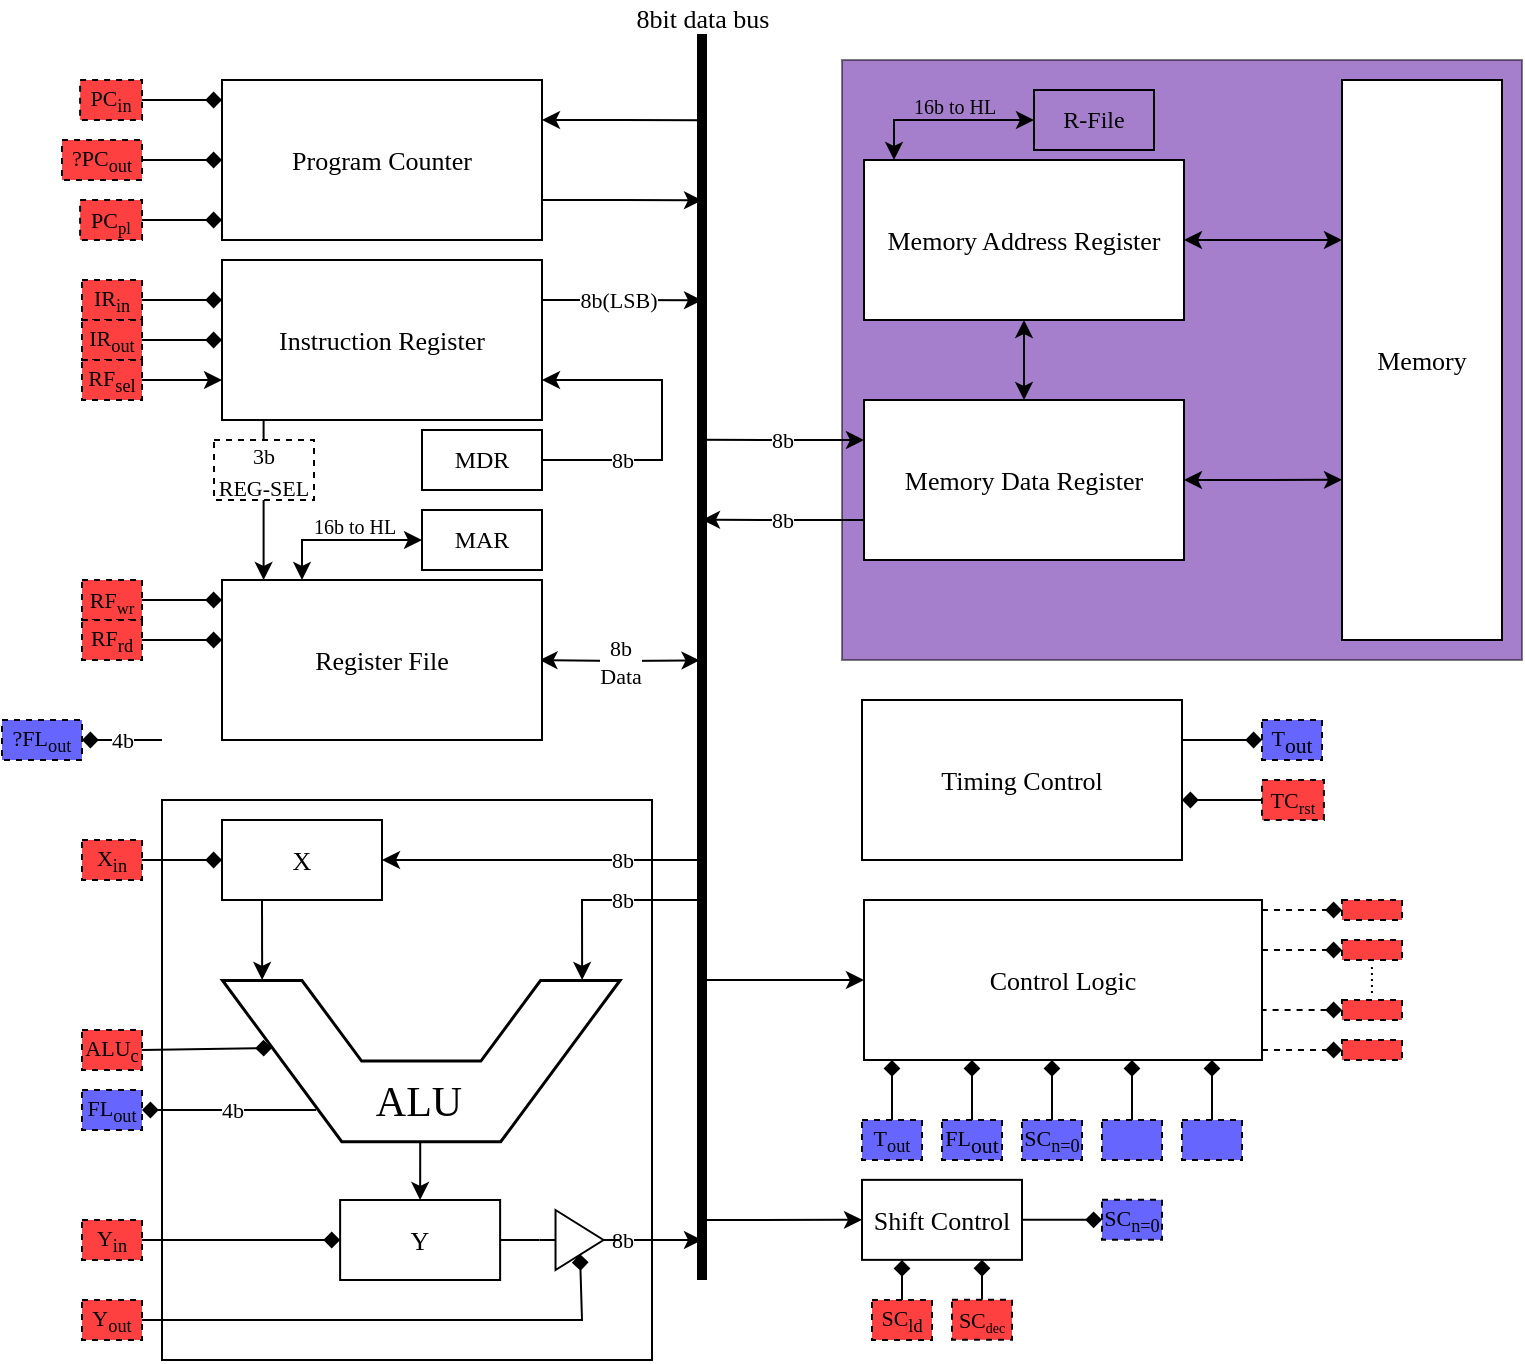 <mxfile version="24.4.8" type="device">
  <diagram name="Page-1" id="vSwhyiz1Xy6Y2kjDcV_P">
    <mxGraphModel dx="574" dy="334" grid="1" gridSize="10" guides="1" tooltips="1" connect="1" arrows="1" fold="1" page="1" pageScale="1" pageWidth="827" pageHeight="1169" background="none" math="1" shadow="0">
      <root>
        <mxCell id="0" />
        <mxCell id="1" parent="0" />
        <mxCell id="bgm6wxLMQWX_yGzGKck9-151" value="" style="rounded=0;whiteSpace=wrap;html=1;fontFamily=jetbrains mono;fontSize=13;" parent="1" vertex="1">
          <mxGeometry x="130" y="510" width="245" height="280" as="geometry" />
        </mxCell>
        <mxCell id="bgm6wxLMQWX_yGzGKck9-150" value="" style="rounded=0;whiteSpace=wrap;html=1;fontFamily=jetbrains mono;fontSize=13;fillColor=#4C0099;fillStyle=solid;gradientColor=none;glass=0;shadow=0;opacity=50;" parent="1" vertex="1">
          <mxGeometry x="470" y="140" width="340" height="300" as="geometry" />
        </mxCell>
        <mxCell id="bgm6wxLMQWX_yGzGKck9-74" style="edgeStyle=orthogonalEdgeStyle;rounded=0;orthogonalLoop=1;jettySize=auto;html=1;exitX=1;exitY=0.25;exitDx=0;exitDy=0;startArrow=classic;startFill=1;" parent="1" edge="1">
          <mxGeometry relative="1" as="geometry">
            <mxPoint x="398.76" y="440.154" as="targetPoint" />
            <mxPoint x="318.76" y="440.0" as="sourcePoint" />
          </mxGeometry>
        </mxCell>
        <mxCell id="bgm6wxLMQWX_yGzGKck9-84" value="&lt;font face=&quot;jetbrains mono&quot;&gt;8b&lt;/font&gt;&lt;div&gt;&lt;font face=&quot;jetbrains mono&quot;&gt;Data&lt;/font&gt;&lt;/div&gt;" style="edgeLabel;html=1;align=center;verticalAlign=middle;resizable=0;points=[];" parent="bgm6wxLMQWX_yGzGKck9-74" vertex="1" connectable="0">
          <mxGeometry x="-0.09" relative="1" as="geometry">
            <mxPoint x="3" as="offset" />
          </mxGeometry>
        </mxCell>
        <mxCell id="bgm6wxLMQWX_yGzGKck9-86" style="edgeStyle=orthogonalEdgeStyle;rounded=0;orthogonalLoop=1;jettySize=auto;html=1;exitX=0.25;exitY=0;exitDx=0;exitDy=0;entryX=0;entryY=0.5;entryDx=0;entryDy=0;startArrow=classic;startFill=1;" parent="1" source="bgm6wxLMQWX_yGzGKck9-2" target="bgm6wxLMQWX_yGzGKck9-85" edge="1">
          <mxGeometry relative="1" as="geometry">
            <mxPoint x="230" y="380" as="targetPoint" />
            <Array as="points">
              <mxPoint x="200" y="380" />
            </Array>
          </mxGeometry>
        </mxCell>
        <mxCell id="bgm6wxLMQWX_yGzGKck9-87" value="16b to HL" style="edgeLabel;align=center;verticalAlign=middle;resizable=0;points=[];fontFamily=jetbrains mono;html=1;fontSize=10;fontStyle=0;spacingTop=0;labelBorderColor=none;labelBackgroundColor=none;" parent="bgm6wxLMQWX_yGzGKck9-86" vertex="1" connectable="0">
          <mxGeometry x="-0.04" relative="1" as="geometry">
            <mxPoint x="7" y="-7" as="offset" />
          </mxGeometry>
        </mxCell>
        <mxCell id="bgm6wxLMQWX_yGzGKck9-2" value="Register File" style="rounded=0;whiteSpace=wrap;html=1;fontFamily=jetbrains mono;fontSize=13;points=[[0,0,0,0,0],[0,0.25,0,0,0],[0,0.5,0,0,0],[0,0.75,0,0,0],[0,1,0,0,0],[0.13,0,0,0,0],[0.25,0,0,0,0],[0.25,1,0,0,0],[0.5,0,0,0,0],[0.5,1,0,0,0],[0.75,0,0,0,0],[0.75,1,0,0,0],[1,0,0,0,0],[1,0.25,0,0,0],[1,0.5,0,0,0],[1,0.75,0,0,0],[1,1,0,0,0]];" parent="1" vertex="1">
          <mxGeometry x="160" y="400" width="160" height="80" as="geometry" />
        </mxCell>
        <mxCell id="bgm6wxLMQWX_yGzGKck9-3" value="" style="endArrow=none;html=1;rounded=0;strokeWidth=5;fontSize=13;" parent="1" edge="1">
          <mxGeometry width="50" height="50" relative="1" as="geometry">
            <mxPoint x="400" y="750" as="sourcePoint" />
            <mxPoint x="400" y="120" as="targetPoint" />
          </mxGeometry>
        </mxCell>
        <mxCell id="bgm6wxLMQWX_yGzGKck9-4" value="8bit data bus" style="edgeLabel;html=1;align=center;verticalAlign=middle;resizable=0;points=[];fontFamily=jetbrains mono;fontSize=13;" parent="bgm6wxLMQWX_yGzGKck9-3" vertex="1" connectable="0">
          <mxGeometry x="0.808" relative="1" as="geometry">
            <mxPoint y="-62" as="offset" />
          </mxGeometry>
        </mxCell>
        <mxCell id="bgm6wxLMQWX_yGzGKck9-89" style="edgeStyle=orthogonalEdgeStyle;rounded=0;orthogonalLoop=1;jettySize=auto;html=1;entryX=0.5;entryY=0;entryDx=0;entryDy=0;startArrow=classic;startFill=1;" parent="1" source="bgm6wxLMQWX_yGzGKck9-7" target="bgm6wxLMQWX_yGzGKck9-8" edge="1">
          <mxGeometry relative="1" as="geometry" />
        </mxCell>
        <mxCell id="bgm6wxLMQWX_yGzGKck9-7" value="Memory Address Register" style="rounded=0;whiteSpace=wrap;html=1;fontFamily=jetbrains mono;fontSize=13;" parent="1" vertex="1">
          <mxGeometry x="481" y="190" width="160" height="80" as="geometry" />
        </mxCell>
        <mxCell id="bgm6wxLMQWX_yGzGKck9-78" style="edgeStyle=orthogonalEdgeStyle;rounded=0;orthogonalLoop=1;jettySize=auto;html=1;exitX=0;exitY=0.75;exitDx=0;exitDy=0;" parent="1" source="bgm6wxLMQWX_yGzGKck9-8" edge="1">
          <mxGeometry relative="1" as="geometry">
            <mxPoint x="400" y="369.889" as="targetPoint" />
          </mxGeometry>
        </mxCell>
        <mxCell id="bgm6wxLMQWX_yGzGKck9-79" style="edgeStyle=orthogonalEdgeStyle;rounded=0;orthogonalLoop=1;jettySize=auto;html=1;exitX=0;exitY=0.25;exitDx=0;exitDy=0;startArrow=classic;startFill=1;endArrow=none;endFill=0;" parent="1" source="bgm6wxLMQWX_yGzGKck9-8" edge="1">
          <mxGeometry relative="1" as="geometry">
            <mxPoint x="400" y="329.889" as="targetPoint" />
          </mxGeometry>
        </mxCell>
        <mxCell id="bgm6wxLMQWX_yGzGKck9-8" value="Memory Data Register" style="rounded=0;whiteSpace=wrap;html=1;fontFamily=jetbrains mono;fontSize=13;" parent="1" vertex="1">
          <mxGeometry x="481" y="310" width="160" height="80" as="geometry" />
        </mxCell>
        <mxCell id="bgm6wxLMQWX_yGzGKck9-9" value="Memory" style="rounded=0;whiteSpace=wrap;html=1;fontFamily=jetbrains mono;fontSize=13;" parent="1" vertex="1">
          <mxGeometry x="720" y="150" width="80" height="280" as="geometry" />
        </mxCell>
        <mxCell id="bgm6wxLMQWX_yGzGKck9-76" style="edgeStyle=orthogonalEdgeStyle;rounded=0;orthogonalLoop=1;jettySize=auto;html=1;exitX=1;exitY=0.25;exitDx=0;exitDy=0;" parent="1" source="bgm6wxLMQWX_yGzGKck9-10" edge="1">
          <mxGeometry relative="1" as="geometry">
            <mxPoint x="400.0" y="260.154" as="targetPoint" />
          </mxGeometry>
        </mxCell>
        <mxCell id="bgm6wxLMQWX_yGzGKck9-80" style="edgeStyle=orthogonalEdgeStyle;rounded=0;orthogonalLoop=1;jettySize=auto;html=1;exitX=1;exitY=0.75;exitDx=0;exitDy=0;startArrow=classic;startFill=1;endArrow=none;endFill=0;entryX=1;entryY=0.5;entryDx=0;entryDy=0;" parent="1" source="bgm6wxLMQWX_yGzGKck9-10" target="bgm6wxLMQWX_yGzGKck9-82" edge="1">
          <mxGeometry relative="1" as="geometry">
            <mxPoint x="300" y="340" as="targetPoint" />
            <Array as="points">
              <mxPoint x="380" y="300" />
              <mxPoint x="380" y="340" />
            </Array>
          </mxGeometry>
        </mxCell>
        <mxCell id="bgm6wxLMQWX_yGzGKck9-83" value="8b" style="edgeLabel;html=1;align=center;verticalAlign=middle;resizable=0;points=[];fontFamily=jetbrains mono;" parent="bgm6wxLMQWX_yGzGKck9-80" vertex="1" connectable="0">
          <mxGeometry x="0.435" relative="1" as="geometry">
            <mxPoint x="-5" as="offset" />
          </mxGeometry>
        </mxCell>
        <mxCell id="LC9t9_Y2tX1t1bn_03ZO-12" style="edgeStyle=orthogonalEdgeStyle;rounded=0;orthogonalLoop=1;jettySize=auto;html=1;exitX=0.13;exitY=1;exitDx=0;exitDy=0;exitPerimeter=0;entryX=0.13;entryY=0;entryDx=0;entryDy=0;entryPerimeter=0;" edge="1" parent="1" source="bgm6wxLMQWX_yGzGKck9-10" target="bgm6wxLMQWX_yGzGKck9-2">
          <mxGeometry relative="1" as="geometry">
            <mxPoint x="180.731" y="390" as="targetPoint" />
          </mxGeometry>
        </mxCell>
        <mxCell id="bgm6wxLMQWX_yGzGKck9-10" value="Instruction Register" style="rounded=0;whiteSpace=wrap;html=1;fontFamily=jetbrains mono;fontSize=13;points=[[0,0,0,0,0],[0,0.25,0,0,0],[0,0.5,0,0,0],[0,0.75,0,0,0],[0,1,0,0,0],[0.13,1,0,0,0],[0.25,0,0,0,0],[0.25,1,0,0,0],[0.5,0,0,0,0],[0.5,1,0,0,0],[0.75,0,0,0,0],[0.75,1,0,0,0],[1,0,0,0,0],[1,0.25,0,0,0],[1,0.5,0,0,0],[1,0.75,0,0,0],[1,1,0,0,0]];" parent="1" vertex="1">
          <mxGeometry x="160" y="240" width="160" height="80" as="geometry" />
        </mxCell>
        <mxCell id="bgm6wxLMQWX_yGzGKck9-70" style="edgeStyle=none;rounded=0;orthogonalLoop=1;jettySize=auto;html=1;exitX=0.25;exitY=1;exitDx=0;exitDy=0;entryX=0;entryY=0.899;entryDx=0;entryDy=0;entryPerimeter=0;" parent="1" source="bgm6wxLMQWX_yGzGKck9-61" target="bgm6wxLMQWX_yGzGKck9-58" edge="1">
          <mxGeometry relative="1" as="geometry">
            <mxPoint x="180" y="590" as="targetPoint" />
          </mxGeometry>
        </mxCell>
        <mxCell id="bgm6wxLMQWX_yGzGKck9-73" style="edgeStyle=orthogonalEdgeStyle;rounded=0;orthogonalLoop=1;jettySize=auto;html=1;startArrow=classic;startFill=1;endArrow=none;endFill=0;exitX=1;exitY=0.5;exitDx=0;exitDy=0;" parent="1" source="bgm6wxLMQWX_yGzGKck9-61" edge="1">
          <mxGeometry relative="1" as="geometry">
            <mxPoint x="400" y="540" as="targetPoint" />
            <mxPoint x="190" y="540" as="sourcePoint" />
          </mxGeometry>
        </mxCell>
        <mxCell id="bgm6wxLMQWX_yGzGKck9-61" value="X" style="rounded=0;whiteSpace=wrap;html=1;fontFamily=jetbrains mono;fontSize=13;" parent="1" vertex="1">
          <mxGeometry x="160" y="520" width="80" height="40" as="geometry" />
        </mxCell>
        <mxCell id="bgm6wxLMQWX_yGzGKck9-69" value="" style="group" parent="1" vertex="1" connectable="0">
          <mxGeometry x="160.005" y="599.995" width="198.75" height="80.935" as="geometry" />
        </mxCell>
        <mxCell id="bgm6wxLMQWX_yGzGKck9-58" value="" style="shape=stencil(tZXRjoIwEEW/pq+bQsPq6wb1PyqOS2NtSdvV3b93oGCs0I0IJISkc7mHIb1DCcttySsgKS0J25A0TSjFO66vT2tuKyicL164EXwvwSvWGX2Cqzi4liFUCUa4WmVbQr/wmfpieaGVQojQygbKg44wLhR66a+Hta//C1YV8s/gwLRNNtXd68yPbAFqskSnIbPre95OZ6KGvSaL7NQ81ORNJsuxEgsxy/e8OH0b/aMOfVdUO2oDA8JdFlL6AYt9YMXruesJnXzWF/h/moawnVsK9eC+/wxaP5sKWI0FPGWMTvOvx9qz0P+ZTfOzsf7Q/sL+FVLbaHKwHgkPHguDmWs8vcQ2VX+ONIUb);whiteSpace=wrap;html=1;rotation=90;strokeWidth=1.5;fontSize=13;container=0;points=[[0,0,0,0,0],[0,0.3,0,-38,0],[0,1,0,0,0],[0.5,0,0,0,0],[0.5,1,0,0,0],[1,0.3,0,39,0],[1,0.5,0,0,0]];" parent="bgm6wxLMQWX_yGzGKck9-69" vertex="1">
          <mxGeometry x="59.065" y="-59.065" width="80.62" height="198.75" as="geometry" />
        </mxCell>
        <mxCell id="bgm6wxLMQWX_yGzGKck9-60" value="&lt;font face=&quot;jetbrains mono&quot; style=&quot;font-size: 21px;&quot;&gt;ALU&lt;/font&gt;" style="text;strokeColor=none;align=center;fillColor=none;html=1;verticalAlign=middle;whiteSpace=wrap;rounded=0;fontSize=21;container=0;" parent="bgm6wxLMQWX_yGzGKck9-69" vertex="1">
          <mxGeometry x="69.375" y="40.935" width="59.37" height="40" as="geometry" />
        </mxCell>
        <mxCell id="bgm6wxLMQWX_yGzGKck9-71" value="" style="edgeStyle=none;orthogonalLoop=1;jettySize=auto;html=1;rounded=0;entryX=0;entryY=0.094;entryDx=0;entryDy=0;entryPerimeter=0;" parent="1" target="bgm6wxLMQWX_yGzGKck9-58" edge="1">
          <mxGeometry width="80" relative="1" as="geometry">
            <mxPoint x="400" y="560" as="sourcePoint" />
            <mxPoint x="300" y="600" as="targetPoint" />
            <Array as="points">
              <mxPoint x="340" y="560" />
            </Array>
          </mxGeometry>
        </mxCell>
        <mxCell id="bgm6wxLMQWX_yGzGKck9-82" value="MDR" style="text;strokeColor=default;align=center;fillColor=none;html=1;verticalAlign=middle;whiteSpace=wrap;rounded=0;fontFamily=jetbrains mono;" parent="1" vertex="1">
          <mxGeometry x="260" y="325" width="60" height="30" as="geometry" />
        </mxCell>
        <mxCell id="bgm6wxLMQWX_yGzGKck9-85" value="MAR" style="text;strokeColor=default;align=center;fillColor=none;html=1;verticalAlign=middle;whiteSpace=wrap;rounded=0;fontFamily=jetbrains mono;" parent="1" vertex="1">
          <mxGeometry x="260" y="365" width="60" height="30" as="geometry" />
        </mxCell>
        <mxCell id="bgm6wxLMQWX_yGzGKck9-91" style="edgeStyle=orthogonalEdgeStyle;rounded=0;orthogonalLoop=1;jettySize=auto;html=1;entryX=0;entryY=0.714;entryDx=0;entryDy=0;entryPerimeter=0;startArrow=classic;startFill=1;" parent="1" source="bgm6wxLMQWX_yGzGKck9-8" target="bgm6wxLMQWX_yGzGKck9-9" edge="1">
          <mxGeometry relative="1" as="geometry" />
        </mxCell>
        <mxCell id="bgm6wxLMQWX_yGzGKck9-92" style="edgeStyle=orthogonalEdgeStyle;rounded=0;orthogonalLoop=1;jettySize=auto;html=1;entryX=0;entryY=0.714;entryDx=0;entryDy=0;entryPerimeter=0;startArrow=classic;startFill=1;" parent="1" edge="1">
          <mxGeometry relative="1" as="geometry">
            <mxPoint x="641" y="230" as="sourcePoint" />
            <mxPoint x="720" y="230" as="targetPoint" />
          </mxGeometry>
        </mxCell>
        <mxCell id="bgm6wxLMQWX_yGzGKck9-94" value="&lt;font face=&quot;jetbrains mono&quot;&gt;8b&lt;/font&gt;" style="edgeLabel;html=1;align=center;verticalAlign=middle;resizable=0;points=[];" parent="1" vertex="1" connectable="0">
          <mxGeometry x="439.998" y="370.0" as="geometry" />
        </mxCell>
        <mxCell id="bgm6wxLMQWX_yGzGKck9-95" value="&lt;font face=&quot;jetbrains mono&quot;&gt;8b&lt;/font&gt;" style="edgeLabel;html=1;align=center;verticalAlign=middle;resizable=0;points=[];" parent="1" vertex="1" connectable="0">
          <mxGeometry x="439.998" y="330.0" as="geometry" />
        </mxCell>
        <mxCell id="bgm6wxLMQWX_yGzGKck9-96" value="&lt;font face=&quot;jetbrains mono&quot;&gt;8b(LSB)&lt;/font&gt;" style="edgeLabel;html=1;align=center;verticalAlign=middle;resizable=0;points=[];" parent="1" vertex="1" connectable="0">
          <mxGeometry x="359.998" y="260.0" as="geometry">
            <mxPoint x="-2" as="offset" />
          </mxGeometry>
        </mxCell>
        <mxCell id="bgm6wxLMQWX_yGzGKck9-97" value="&lt;font face=&quot;jetbrains mono&quot;&gt;8b&lt;/font&gt;" style="edgeLabel;html=1;align=center;verticalAlign=middle;resizable=0;points=[];" parent="1" vertex="1" connectable="0">
          <mxGeometry x="359.998" y="540.0" as="geometry" />
        </mxCell>
        <mxCell id="bgm6wxLMQWX_yGzGKck9-98" value="&lt;font face=&quot;jetbrains mono&quot;&gt;8b&lt;/font&gt;" style="edgeLabel;html=1;align=center;verticalAlign=middle;resizable=0;points=[];" parent="1" vertex="1" connectable="0">
          <mxGeometry x="359.998" y="560.0" as="geometry" />
        </mxCell>
        <mxCell id="bgm6wxLMQWX_yGzGKck9-105" style="edgeStyle=orthogonalEdgeStyle;rounded=0;orthogonalLoop=1;jettySize=auto;html=1;startArrow=classic;startFill=1;endArrow=none;endFill=0;" parent="1" source="bgm6wxLMQWX_yGzGKck9-99" edge="1">
          <mxGeometry relative="1" as="geometry">
            <mxPoint x="400" y="600" as="targetPoint" />
          </mxGeometry>
        </mxCell>
        <mxCell id="bgm6wxLMQWX_yGzGKck9-99" value="Control Logic" style="rounded=0;whiteSpace=wrap;html=1;fontFamily=jetbrains mono;fontSize=13;" parent="1" vertex="1">
          <mxGeometry x="481" y="560" width="199" height="80" as="geometry" />
        </mxCell>
        <mxCell id="bgm6wxLMQWX_yGzGKck9-102" style="edgeStyle=orthogonalEdgeStyle;rounded=0;orthogonalLoop=1;jettySize=auto;html=1;exitX=1;exitY=0.5;exitDx=0;exitDy=0;" parent="1" source="bgm6wxLMQWX_yGzGKck9-130" edge="1">
          <mxGeometry relative="1" as="geometry">
            <mxPoint x="400" y="730" as="targetPoint" />
            <mxPoint x="370" y="730" as="sourcePoint" />
          </mxGeometry>
        </mxCell>
        <mxCell id="bgm6wxLMQWX_yGzGKck9-100" value="Y" style="rounded=0;whiteSpace=wrap;html=1;fontFamily=jetbrains mono;fontSize=13;" parent="1" vertex="1">
          <mxGeometry x="219.06" y="710" width="80" height="40" as="geometry" />
        </mxCell>
        <mxCell id="bgm6wxLMQWX_yGzGKck9-101" style="edgeStyle=orthogonalEdgeStyle;rounded=0;orthogonalLoop=1;jettySize=auto;html=1;entryX=0.5;entryY=0;entryDx=0;entryDy=0;" parent="1" source="bgm6wxLMQWX_yGzGKck9-60" target="bgm6wxLMQWX_yGzGKck9-100" edge="1">
          <mxGeometry relative="1" as="geometry" />
        </mxCell>
        <mxCell id="bgm6wxLMQWX_yGzGKck9-104" value="&lt;font face=&quot;jetbrains mono&quot;&gt;8b&lt;/font&gt;" style="edgeLabel;html=1;align=center;verticalAlign=middle;resizable=0;points=[];" parent="1" vertex="1" connectable="0">
          <mxGeometry x="359.998" y="730.0" as="geometry" />
        </mxCell>
        <mxCell id="bgm6wxLMQWX_yGzGKck9-109" style="edgeStyle=orthogonalEdgeStyle;rounded=0;orthogonalLoop=1;jettySize=auto;html=1;exitX=1;exitY=0.75;exitDx=0;exitDy=0;" parent="1" source="bgm6wxLMQWX_yGzGKck9-106" edge="1">
          <mxGeometry relative="1" as="geometry">
            <mxPoint x="400" y="210.14" as="targetPoint" />
          </mxGeometry>
        </mxCell>
        <mxCell id="bgm6wxLMQWX_yGzGKck9-110" style="edgeStyle=orthogonalEdgeStyle;rounded=0;orthogonalLoop=1;jettySize=auto;html=1;exitX=1;exitY=0.25;exitDx=0;exitDy=0;startArrow=classic;startFill=1;endArrow=none;endFill=0;" parent="1" source="bgm6wxLMQWX_yGzGKck9-106" edge="1">
          <mxGeometry relative="1" as="geometry">
            <mxPoint x="400" y="170.14" as="targetPoint" />
          </mxGeometry>
        </mxCell>
        <mxCell id="bgm6wxLMQWX_yGzGKck9-106" value="Program Counter" style="rounded=0;whiteSpace=wrap;html=1;fontFamily=jetbrains mono;fontSize=13;" parent="1" vertex="1">
          <mxGeometry x="160" y="150" width="160" height="80" as="geometry" />
        </mxCell>
        <mxCell id="bgm6wxLMQWX_yGzGKck9-111" style="edgeStyle=orthogonalEdgeStyle;rounded=0;orthogonalLoop=1;jettySize=auto;html=1;exitX=0.25;exitY=0;exitDx=0;exitDy=0;entryX=0;entryY=0.5;entryDx=0;entryDy=0;startArrow=classic;startFill=1;" parent="1" target="bgm6wxLMQWX_yGzGKck9-113" edge="1">
          <mxGeometry relative="1" as="geometry">
            <mxPoint x="556" y="170" as="targetPoint" />
            <mxPoint x="496" y="190" as="sourcePoint" />
            <Array as="points">
              <mxPoint x="496" y="170" />
            </Array>
          </mxGeometry>
        </mxCell>
        <mxCell id="bgm6wxLMQWX_yGzGKck9-112" value="16b to HL" style="edgeLabel;align=center;verticalAlign=middle;resizable=0;points=[];fontFamily=jetbrains mono;html=1;fontSize=10;fontStyle=0;spacingTop=0;labelBorderColor=none;labelBackgroundColor=none;" parent="bgm6wxLMQWX_yGzGKck9-111" vertex="1" connectable="0">
          <mxGeometry x="-0.04" relative="1" as="geometry">
            <mxPoint x="7" y="-7" as="offset" />
          </mxGeometry>
        </mxCell>
        <mxCell id="bgm6wxLMQWX_yGzGKck9-113" value="R-File" style="text;strokeColor=default;align=center;fillColor=none;html=1;verticalAlign=middle;whiteSpace=wrap;rounded=0;fontFamily=jetbrains mono;" parent="1" vertex="1">
          <mxGeometry x="566" y="155" width="60" height="30" as="geometry" />
        </mxCell>
        <mxCell id="bgm6wxLMQWX_yGzGKck9-115" value="" style="endArrow=diamond;html=1;rounded=0;entryX=0;entryY=0.25;entryDx=0;entryDy=0;endFill=1;endSize=6;targetPerimeterSpacing=0;sourcePerimeterSpacing=0;startArrow=none;startFill=0;" parent="1" edge="1">
          <mxGeometry width="50" height="50" relative="1" as="geometry">
            <mxPoint x="120" y="160" as="sourcePoint" />
            <mxPoint x="160" y="160" as="targetPoint" />
          </mxGeometry>
        </mxCell>
        <mxCell id="bgm6wxLMQWX_yGzGKck9-120" value="&lt;font style=&quot;font-size: 11px;&quot;&gt;PC&lt;sub&gt;in&lt;/sub&gt;&lt;/font&gt;" style="rounded=0;whiteSpace=wrap;html=1;fontFamily=jetbrains mono;fontSize=13;strokeWidth=1;dashed=1;fillColor=#FF4040;" parent="1" vertex="1">
          <mxGeometry x="89.06" y="150" width="30.94" height="20" as="geometry" />
        </mxCell>
        <mxCell id="bgm6wxLMQWX_yGzGKck9-121" value="" style="endArrow=diamond;html=1;rounded=0;entryX=0;entryY=0.25;entryDx=0;entryDy=0;endFill=1;endSize=6;targetPerimeterSpacing=0;sourcePerimeterSpacing=0;startArrow=none;startFill=0;" parent="1" edge="1">
          <mxGeometry width="50" height="50" relative="1" as="geometry">
            <mxPoint x="120" y="190" as="sourcePoint" />
            <mxPoint x="160" y="190" as="targetPoint" />
          </mxGeometry>
        </mxCell>
        <mxCell id="bgm6wxLMQWX_yGzGKck9-122" value="&lt;font style=&quot;font-size: 11px;&quot;&gt;?PC&lt;sub&gt;out&lt;/sub&gt;&lt;/font&gt;" style="rounded=0;whiteSpace=wrap;html=1;fontFamily=jetbrains mono;fontSize=13;strokeWidth=1;dashed=1;fillColor=#FF4040;" parent="1" vertex="1">
          <mxGeometry x="80" y="180" width="40" height="20" as="geometry" />
        </mxCell>
        <mxCell id="bgm6wxLMQWX_yGzGKck9-123" value="" style="endArrow=diamond;html=1;rounded=0;entryX=0;entryY=0.25;entryDx=0;entryDy=0;endFill=1;endSize=6;targetPerimeterSpacing=0;sourcePerimeterSpacing=0;startArrow=none;startFill=0;" parent="1" edge="1">
          <mxGeometry width="50" height="50" relative="1" as="geometry">
            <mxPoint x="120" y="260" as="sourcePoint" />
            <mxPoint x="160" y="260" as="targetPoint" />
          </mxGeometry>
        </mxCell>
        <mxCell id="bgm6wxLMQWX_yGzGKck9-124" value="&lt;font style=&quot;font-size: 11px;&quot;&gt;IR&lt;sub&gt;in&lt;/sub&gt;&lt;/font&gt;" style="rounded=0;whiteSpace=wrap;html=1;fontFamily=jetbrains mono;fontSize=13;strokeWidth=1;dashed=1;fillColor=#FF4040;" parent="1" vertex="1">
          <mxGeometry x="90" y="250" width="30" height="20" as="geometry" />
        </mxCell>
        <mxCell id="bgm6wxLMQWX_yGzGKck9-126" value="" style="endArrow=diamond;html=1;rounded=0;entryX=0;entryY=0.25;entryDx=0;entryDy=0;endFill=1;endSize=6;targetPerimeterSpacing=0;sourcePerimeterSpacing=0;startArrow=none;startFill=0;" parent="1" edge="1">
          <mxGeometry width="50" height="50" relative="1" as="geometry">
            <mxPoint x="120" y="280" as="sourcePoint" />
            <mxPoint x="160" y="280" as="targetPoint" />
          </mxGeometry>
        </mxCell>
        <mxCell id="bgm6wxLMQWX_yGzGKck9-127" value="&lt;font style=&quot;font-size: 11px;&quot;&gt;IR&lt;sub&gt;out&lt;/sub&gt;&lt;/font&gt;" style="rounded=0;whiteSpace=wrap;html=1;fontFamily=jetbrains mono;fontSize=13;strokeWidth=1;dashed=1;fillColor=#FF4040;" parent="1" vertex="1">
          <mxGeometry x="90" y="270" width="30" height="20" as="geometry" />
        </mxCell>
        <mxCell id="bgm6wxLMQWX_yGzGKck9-128" value="" style="endArrow=diamond;html=1;rounded=0;endFill=1;endSize=6;targetPerimeterSpacing=0;sourcePerimeterSpacing=0;startArrow=none;startFill=0;exitX=1;exitY=0.5;exitDx=0;exitDy=0;" parent="1" source="bgm6wxLMQWX_yGzGKck9-129" edge="1">
          <mxGeometry width="50" height="50" relative="1" as="geometry">
            <mxPoint x="300.94" y="770" as="sourcePoint" />
            <mxPoint x="339" y="737" as="targetPoint" />
            <Array as="points">
              <mxPoint x="340" y="770" />
            </Array>
          </mxGeometry>
        </mxCell>
        <mxCell id="bgm6wxLMQWX_yGzGKck9-129" value="&lt;font style=&quot;font-size: 11px;&quot;&gt;Y&lt;sub&gt;out&lt;/sub&gt;&lt;/font&gt;" style="rounded=0;whiteSpace=wrap;html=1;fontFamily=jetbrains mono;fontSize=13;strokeWidth=1;dashed=1;fillColor=#FF4040;" parent="1" vertex="1">
          <mxGeometry x="90" y="760" width="30" height="20" as="geometry" />
        </mxCell>
        <mxCell id="bgm6wxLMQWX_yGzGKck9-131" style="edgeStyle=orthogonalEdgeStyle;rounded=0;orthogonalLoop=1;jettySize=auto;html=1;exitX=0;exitY=0.5;exitDx=0;exitDy=0;entryX=1;entryY=0.5;entryDx=0;entryDy=0;startArrow=none;startFill=0;endArrow=none;endFill=0;" parent="1" source="bgm6wxLMQWX_yGzGKck9-130" target="bgm6wxLMQWX_yGzGKck9-100" edge="1">
          <mxGeometry relative="1" as="geometry" />
        </mxCell>
        <mxCell id="bgm6wxLMQWX_yGzGKck9-130" value="" style="verticalLabelPosition=bottom;shadow=0;dashed=0;align=center;html=1;verticalAlign=top;shape=mxgraph.electrical.logic_gates.buffer2;" parent="1" vertex="1">
          <mxGeometry x="318.76" y="715" width="40" height="30" as="geometry" />
        </mxCell>
        <mxCell id="bgm6wxLMQWX_yGzGKck9-132" value="" style="endArrow=diamond;html=1;rounded=0;entryX=0;entryY=0.25;entryDx=0;entryDy=0;endFill=1;endSize=6;targetPerimeterSpacing=0;sourcePerimeterSpacing=0;startArrow=none;startFill=0;exitX=1;exitY=0.5;exitDx=0;exitDy=0;" parent="1" source="bgm6wxLMQWX_yGzGKck9-133" edge="1">
          <mxGeometry width="50" height="50" relative="1" as="geometry">
            <mxPoint x="179.06" y="730" as="sourcePoint" />
            <mxPoint x="219.06" y="730" as="targetPoint" />
          </mxGeometry>
        </mxCell>
        <mxCell id="bgm6wxLMQWX_yGzGKck9-133" value="&lt;span style=&quot;font-size: 11px;&quot;&gt;Y&lt;sub&gt;in&lt;/sub&gt;&lt;/span&gt;" style="rounded=0;whiteSpace=wrap;html=1;fontFamily=jetbrains mono;fontSize=13;strokeWidth=1;dashed=1;fillColor=#FF4040;" parent="1" vertex="1">
          <mxGeometry x="90" y="720" width="30" height="20" as="geometry" />
        </mxCell>
        <mxCell id="bgm6wxLMQWX_yGzGKck9-134" value="" style="endArrow=diamond;html=1;rounded=0;entryX=0;entryY=0.25;entryDx=0;entryDy=0;endFill=1;endSize=6;targetPerimeterSpacing=0;sourcePerimeterSpacing=0;startArrow=none;startFill=0;exitX=1;exitY=0.5;exitDx=0;exitDy=0;" parent="1" source="bgm6wxLMQWX_yGzGKck9-135" edge="1">
          <mxGeometry width="50" height="50" relative="1" as="geometry">
            <mxPoint x="120" y="540" as="sourcePoint" />
            <mxPoint x="160" y="540" as="targetPoint" />
          </mxGeometry>
        </mxCell>
        <mxCell id="bgm6wxLMQWX_yGzGKck9-135" value="&lt;span style=&quot;font-size: 11px;&quot;&gt;X&lt;sub&gt;in&lt;/sub&gt;&lt;/span&gt;" style="rounded=0;whiteSpace=wrap;html=1;fontFamily=jetbrains mono;fontSize=13;strokeWidth=1;dashed=1;fillColor=#FF4040;" parent="1" vertex="1">
          <mxGeometry x="90" y="530" width="30" height="20" as="geometry" />
        </mxCell>
        <mxCell id="bgm6wxLMQWX_yGzGKck9-152" value="" style="endArrow=diamond;html=1;rounded=0;endFill=1;endSize=6;targetPerimeterSpacing=0;sourcePerimeterSpacing=0;startArrow=none;startFill=0;exitX=0.5;exitY=0;exitDx=0;exitDy=0;" parent="1" source="bgm6wxLMQWX_yGzGKck9-153" edge="1">
          <mxGeometry width="50" height="50" relative="1" as="geometry">
            <mxPoint x="511.94" y="669.99" as="sourcePoint" />
            <mxPoint x="495" y="640" as="targetPoint" />
          </mxGeometry>
        </mxCell>
        <mxCell id="bgm6wxLMQWX_yGzGKck9-153" value="&lt;span style=&quot;font-size: 11px;&quot;&gt;T&lt;sub&gt;out&lt;/sub&gt;&lt;/span&gt;" style="rounded=0;whiteSpace=wrap;html=1;fontFamily=jetbrains mono;fontSize=13;strokeWidth=1;dashed=1;fillColor=#6666FF;" parent="1" vertex="1">
          <mxGeometry x="480" y="669.99" width="30" height="20" as="geometry" />
        </mxCell>
        <mxCell id="bgm6wxLMQWX_yGzGKck9-160" value="" style="endArrow=diamond;html=1;rounded=0;endFill=1;endSize=6;targetPerimeterSpacing=0;sourcePerimeterSpacing=0;startArrow=none;startFill=0;exitX=0.5;exitY=0;exitDx=0;exitDy=0;" parent="1" source="bgm6wxLMQWX_yGzGKck9-161" edge="1">
          <mxGeometry width="50" height="50" relative="1" as="geometry">
            <mxPoint x="550.94" y="670" as="sourcePoint" />
            <mxPoint x="535" y="640" as="targetPoint" />
          </mxGeometry>
        </mxCell>
        <mxCell id="bgm6wxLMQWX_yGzGKck9-161" value="&lt;span style=&quot;font-size: 11px;&quot;&gt;FL&lt;/span&gt;&lt;sub&gt;out&lt;/sub&gt;" style="rounded=0;whiteSpace=wrap;html=1;fontFamily=jetbrains mono;fontSize=13;strokeWidth=1;dashed=1;fillColor=#6666FF;" parent="1" vertex="1">
          <mxGeometry x="520" y="670" width="30" height="20" as="geometry" />
        </mxCell>
        <mxCell id="bgm6wxLMQWX_yGzGKck9-162" value="" style="endArrow=diamond;html=1;rounded=0;endFill=1;endSize=6;targetPerimeterSpacing=0;sourcePerimeterSpacing=0;startArrow=none;startFill=0;exitX=0.5;exitY=0;exitDx=0;exitDy=0;" parent="1" source="bgm6wxLMQWX_yGzGKck9-163" edge="1">
          <mxGeometry width="50" height="50" relative="1" as="geometry">
            <mxPoint x="590.94" y="669.99" as="sourcePoint" />
            <mxPoint x="575" y="639.99" as="targetPoint" />
          </mxGeometry>
        </mxCell>
        <mxCell id="bgm6wxLMQWX_yGzGKck9-163" value="&lt;span style=&quot;font-size: 11px;&quot;&gt;SC&lt;sub&gt;n=0&lt;/sub&gt;&lt;/span&gt;" style="rounded=0;whiteSpace=wrap;html=1;fontFamily=jetbrains mono;fontSize=13;strokeWidth=1;dashed=1;fillColor=#6666FF;" parent="1" vertex="1">
          <mxGeometry x="560" y="669.99" width="30" height="20" as="geometry" />
        </mxCell>
        <mxCell id="bgm6wxLMQWX_yGzGKck9-164" value="" style="endArrow=diamond;html=1;rounded=0;endFill=1;endSize=6;targetPerimeterSpacing=0;sourcePerimeterSpacing=0;startArrow=none;startFill=0;exitX=0.5;exitY=0;exitDx=0;exitDy=0;" parent="1" source="bgm6wxLMQWX_yGzGKck9-165" edge="1">
          <mxGeometry width="50" height="50" relative="1" as="geometry">
            <mxPoint x="630.94" y="669.99" as="sourcePoint" />
            <mxPoint x="615" y="639.99" as="targetPoint" />
          </mxGeometry>
        </mxCell>
        <mxCell id="bgm6wxLMQWX_yGzGKck9-165" value="" style="rounded=0;whiteSpace=wrap;html=1;fontFamily=jetbrains mono;fontSize=13;strokeWidth=1;dashed=1;fillColor=#6666FF;" parent="1" vertex="1">
          <mxGeometry x="600" y="669.99" width="30" height="20" as="geometry" />
        </mxCell>
        <mxCell id="bgm6wxLMQWX_yGzGKck9-167" value="" style="group" parent="1" vertex="1" connectable="0">
          <mxGeometry x="680.0" y="560" width="70.0" height="80" as="geometry" />
        </mxCell>
        <mxCell id="bgm6wxLMQWX_yGzGKck9-138" value="" style="endArrow=diamond;html=1;rounded=0;entryX=0;entryY=0.5;entryDx=0;entryDy=0;endFill=1;endSize=6;targetPerimeterSpacing=0;sourcePerimeterSpacing=0;startArrow=none;startFill=0;dashed=1;exitX=0;exitY=0.5;exitDx=0;exitDy=0;" parent="bgm6wxLMQWX_yGzGKck9-167" target="bgm6wxLMQWX_yGzGKck9-139" edge="1">
          <mxGeometry width="50" height="50" relative="1" as="geometry">
            <mxPoint y="5" as="sourcePoint" />
            <mxPoint x="39.0" y="5" as="targetPoint" />
          </mxGeometry>
        </mxCell>
        <mxCell id="bgm6wxLMQWX_yGzGKck9-139" value="" style="rounded=0;whiteSpace=wrap;html=1;fontFamily=jetbrains mono;fontSize=13;strokeWidth=1;dashed=1;fillColor=#FF4040;" parent="bgm6wxLMQWX_yGzGKck9-167" vertex="1">
          <mxGeometry x="40.0" width="30" height="10" as="geometry" />
        </mxCell>
        <mxCell id="bgm6wxLMQWX_yGzGKck9-142" value="" style="endArrow=diamond;html=1;rounded=0;entryX=0;entryY=0.5;entryDx=0;entryDy=0;endFill=1;endSize=6;targetPerimeterSpacing=0;sourcePerimeterSpacing=0;startArrow=none;startFill=0;dashed=1;exitX=0;exitY=0.5;exitDx=0;exitDy=0;" parent="bgm6wxLMQWX_yGzGKck9-167" target="bgm6wxLMQWX_yGzGKck9-143" edge="1">
          <mxGeometry width="50" height="50" relative="1" as="geometry">
            <mxPoint y="25" as="sourcePoint" />
            <mxPoint x="39.0" y="25" as="targetPoint" />
          </mxGeometry>
        </mxCell>
        <mxCell id="bgm6wxLMQWX_yGzGKck9-149" style="edgeStyle=orthogonalEdgeStyle;rounded=0;orthogonalLoop=1;jettySize=auto;html=1;endArrow=none;endFill=0;dashed=1;dashPattern=1 2;targetPerimeterSpacing=0;" parent="bgm6wxLMQWX_yGzGKck9-167" edge="1">
          <mxGeometry relative="1" as="geometry">
            <mxPoint x="54.96" y="33.5" as="sourcePoint" />
            <mxPoint x="54.96" y="48.5" as="targetPoint" />
          </mxGeometry>
        </mxCell>
        <mxCell id="bgm6wxLMQWX_yGzGKck9-143" value="" style="rounded=0;whiteSpace=wrap;html=1;fontFamily=jetbrains mono;fontSize=13;strokeWidth=1;dashed=1;fillColor=#FF4040;" parent="bgm6wxLMQWX_yGzGKck9-167" vertex="1">
          <mxGeometry x="40.0" y="20" width="30" height="10" as="geometry" />
        </mxCell>
        <mxCell id="bgm6wxLMQWX_yGzGKck9-144" value="" style="endArrow=diamond;html=1;rounded=0;entryX=0;entryY=0.5;entryDx=0;entryDy=0;endFill=1;endSize=6;targetPerimeterSpacing=0;sourcePerimeterSpacing=0;startArrow=none;startFill=0;dashed=1;exitX=0;exitY=0.5;exitDx=0;exitDy=0;" parent="bgm6wxLMQWX_yGzGKck9-167" target="bgm6wxLMQWX_yGzGKck9-145" edge="1">
          <mxGeometry width="50" height="50" relative="1" as="geometry">
            <mxPoint y="75" as="sourcePoint" />
            <mxPoint x="39.0" y="75" as="targetPoint" />
          </mxGeometry>
        </mxCell>
        <mxCell id="bgm6wxLMQWX_yGzGKck9-145" value="" style="rounded=0;whiteSpace=wrap;html=1;fontFamily=jetbrains mono;fontSize=13;strokeWidth=1;dashed=1;fillColor=#FF4040;" parent="bgm6wxLMQWX_yGzGKck9-167" vertex="1">
          <mxGeometry x="40.0" y="70" width="30" height="10" as="geometry" />
        </mxCell>
        <mxCell id="bgm6wxLMQWX_yGzGKck9-146" value="" style="endArrow=none;html=1;rounded=0;entryX=1;entryY=0.5;entryDx=0;entryDy=0;endFill=0;endSize=6;targetPerimeterSpacing=0;sourcePerimeterSpacing=0;startArrow=diamond;startFill=1;dashed=1;exitX=0;exitY=0.5;exitDx=0;exitDy=0;" parent="bgm6wxLMQWX_yGzGKck9-167" source="bgm6wxLMQWX_yGzGKck9-147" edge="1">
          <mxGeometry width="50" height="50" relative="1" as="geometry">
            <mxPoint x="39.0" y="55" as="sourcePoint" />
            <mxPoint y="55" as="targetPoint" />
          </mxGeometry>
        </mxCell>
        <mxCell id="bgm6wxLMQWX_yGzGKck9-147" value="" style="rounded=0;whiteSpace=wrap;html=1;fontFamily=jetbrains mono;fontSize=13;strokeWidth=1;dashed=1;fillColor=#FF4040;" parent="bgm6wxLMQWX_yGzGKck9-167" vertex="1">
          <mxGeometry x="40.0" y="50" width="30" height="10" as="geometry" />
        </mxCell>
        <mxCell id="bgm6wxLMQWX_yGzGKck9-168" value="" style="endArrow=diamond;html=1;rounded=0;endFill=1;endSize=6;targetPerimeterSpacing=0;sourcePerimeterSpacing=0;startArrow=none;startFill=0;exitX=0.5;exitY=0;exitDx=0;exitDy=0;" parent="1" source="bgm6wxLMQWX_yGzGKck9-169" edge="1">
          <mxGeometry width="50" height="50" relative="1" as="geometry">
            <mxPoint x="670.94" y="669.99" as="sourcePoint" />
            <mxPoint x="655" y="640" as="targetPoint" />
          </mxGeometry>
        </mxCell>
        <mxCell id="bgm6wxLMQWX_yGzGKck9-169" value="" style="rounded=0;whiteSpace=wrap;html=1;fontFamily=jetbrains mono;fontSize=13;strokeWidth=1;dashed=1;fillColor=#6666FF;" parent="1" vertex="1">
          <mxGeometry x="640" y="669.99" width="30" height="20" as="geometry" />
        </mxCell>
        <mxCell id="n07r1d7HXpZVxYv5g-Mc-2" value="&lt;span style=&quot;font-size: 11px;&quot;&gt;?FL&lt;sub&gt;out&lt;/sub&gt;&lt;/span&gt;" style="rounded=0;whiteSpace=wrap;html=1;fontFamily=jetbrains mono;fontSize=13;strokeWidth=1;dashed=1;fillColor=#6666FF;" parent="1" vertex="1">
          <mxGeometry x="50" y="470" width="40" height="20" as="geometry" />
        </mxCell>
        <mxCell id="n07r1d7HXpZVxYv5g-Mc-3" value="" style="endArrow=diamond;html=1;rounded=0;endFill=1;endSize=6;targetPerimeterSpacing=0;sourcePerimeterSpacing=0;startArrow=none;startFill=0;entryX=1;entryY=0.5;entryDx=0;entryDy=0;exitX=0;exitY=0.75;exitDx=0;exitDy=0;" parent="1" target="n07r1d7HXpZVxYv5g-Mc-2" edge="1">
          <mxGeometry width="50" height="50" relative="1" as="geometry">
            <mxPoint x="130" y="480" as="sourcePoint" />
            <mxPoint x="90" y="480" as="targetPoint" />
            <Array as="points" />
          </mxGeometry>
        </mxCell>
        <mxCell id="n07r1d7HXpZVxYv5g-Mc-4" value="&lt;font face=&quot;jetbrains mono&quot;&gt;4b&lt;/font&gt;" style="edgeLabel;html=1;align=center;verticalAlign=middle;resizable=0;points=[];" parent="n07r1d7HXpZVxYv5g-Mc-3" vertex="1" connectable="0">
          <mxGeometry x="-0.05" y="1" relative="1" as="geometry">
            <mxPoint x="-1" y="-1" as="offset" />
          </mxGeometry>
        </mxCell>
        <mxCell id="n07r1d7HXpZVxYv5g-Mc-6" value="" style="endArrow=diamond;html=1;rounded=0;entryX=0;entryY=0.25;entryDx=0;entryDy=0;endFill=1;endSize=6;targetPerimeterSpacing=0;sourcePerimeterSpacing=0;startArrow=none;startFill=0;" parent="1" edge="1">
          <mxGeometry width="50" height="50" relative="1" as="geometry">
            <mxPoint x="120" y="220" as="sourcePoint" />
            <mxPoint x="160" y="220" as="targetPoint" />
          </mxGeometry>
        </mxCell>
        <mxCell id="n07r1d7HXpZVxYv5g-Mc-7" value="&lt;span style=&quot;font-size: 11px;&quot;&gt;PC&lt;/span&gt;&lt;font size=&quot;1&quot;&gt;&lt;sub&gt;pl&lt;/sub&gt;&lt;/font&gt;" style="rounded=0;whiteSpace=wrap;html=1;fontFamily=jetbrains mono;fontSize=13;strokeWidth=1;dashed=1;fillColor=#FF4040;" parent="1" vertex="1">
          <mxGeometry x="89.06" y="210" width="30.94" height="20" as="geometry" />
        </mxCell>
        <mxCell id="n07r1d7HXpZVxYv5g-Mc-14" value="&lt;span style=&quot;font-size: 11px;&quot;&gt;ALU&lt;sub&gt;c&lt;/sub&gt;&lt;/span&gt;" style="rounded=0;whiteSpace=wrap;html=1;fontFamily=jetbrains mono;fontSize=13;strokeWidth=1;dashed=1;fillColor=#FF4040;" parent="1" vertex="1">
          <mxGeometry x="90" y="625" width="30" height="20" as="geometry" />
        </mxCell>
        <mxCell id="n07r1d7HXpZVxYv5g-Mc-15" value="" style="endArrow=diamond;html=1;rounded=0;endFill=1;endSize=6;targetPerimeterSpacing=0;sourcePerimeterSpacing=0;startArrow=none;startFill=0;exitX=1;exitY=0.5;exitDx=0;exitDy=0;" parent="1" edge="1">
          <mxGeometry width="50" height="50" relative="1" as="geometry">
            <mxPoint x="120" y="635" as="sourcePoint" />
            <mxPoint x="185" y="634" as="targetPoint" />
          </mxGeometry>
        </mxCell>
        <mxCell id="n07r1d7HXpZVxYv5g-Mc-16" value="&lt;span style=&quot;font-size: 11px;&quot;&gt;FL&lt;sub&gt;out&lt;/sub&gt;&lt;/span&gt;" style="rounded=0;whiteSpace=wrap;html=1;fontFamily=jetbrains mono;fontSize=13;strokeWidth=1;dashed=1;fillColor=#6666FF;" parent="1" vertex="1">
          <mxGeometry x="90" y="655" width="30" height="20" as="geometry" />
        </mxCell>
        <mxCell id="n07r1d7HXpZVxYv5g-Mc-17" value="" style="endArrow=diamond;html=1;rounded=0;endFill=1;endSize=6;targetPerimeterSpacing=0;sourcePerimeterSpacing=0;startArrow=none;startFill=0;entryX=1;entryY=0.5;entryDx=0;entryDy=0;" parent="1" target="n07r1d7HXpZVxYv5g-Mc-16" edge="1">
          <mxGeometry width="50" height="50" relative="1" as="geometry">
            <mxPoint x="207" y="665" as="sourcePoint" />
            <mxPoint x="120" y="665" as="targetPoint" />
            <Array as="points" />
          </mxGeometry>
        </mxCell>
        <mxCell id="n07r1d7HXpZVxYv5g-Mc-18" value="&lt;font face=&quot;jetbrains mono&quot;&gt;4b&lt;/font&gt;" style="edgeLabel;html=1;align=center;verticalAlign=middle;resizable=0;points=[];" parent="n07r1d7HXpZVxYv5g-Mc-17" vertex="1" connectable="0">
          <mxGeometry x="-0.05" y="1" relative="1" as="geometry">
            <mxPoint x="-1" y="-1" as="offset" />
          </mxGeometry>
        </mxCell>
        <mxCell id="n07r1d7HXpZVxYv5g-Mc-19" value="Shift Control" style="rounded=0;whiteSpace=wrap;html=1;fontFamily=jetbrains mono;fontSize=13;" parent="1" vertex="1">
          <mxGeometry x="480" y="699.93" width="80" height="40" as="geometry" />
        </mxCell>
        <mxCell id="n07r1d7HXpZVxYv5g-Mc-20" style="rounded=0;orthogonalLoop=1;jettySize=auto;html=1;startArrow=classic;startFill=1;endArrow=none;endFill=0;exitX=0;exitY=0.5;exitDx=0;exitDy=0;" parent="1" source="n07r1d7HXpZVxYv5g-Mc-19" edge="1">
          <mxGeometry relative="1" as="geometry">
            <mxPoint x="400" y="720" as="targetPoint" />
            <mxPoint x="501" y="820" as="sourcePoint" />
          </mxGeometry>
        </mxCell>
        <mxCell id="n07r1d7HXpZVxYv5g-Mc-21" value="" style="endArrow=diamond;html=1;rounded=0;endFill=1;endSize=6;targetPerimeterSpacing=0;sourcePerimeterSpacing=0;startArrow=none;startFill=0;exitX=0.5;exitY=0;exitDx=0;exitDy=0;" parent="1" source="n07r1d7HXpZVxYv5g-Mc-22" edge="1">
          <mxGeometry width="50" height="50" relative="1" as="geometry">
            <mxPoint x="516.94" y="770" as="sourcePoint" />
            <mxPoint x="500" y="740" as="targetPoint" />
          </mxGeometry>
        </mxCell>
        <mxCell id="n07r1d7HXpZVxYv5g-Mc-22" value="&lt;span style=&quot;font-size: 11px;&quot;&gt;SC&lt;sub&gt;ld&lt;/sub&gt;&lt;/span&gt;" style="rounded=0;whiteSpace=wrap;html=1;fontFamily=jetbrains mono;fontSize=13;strokeWidth=1;dashed=1;fillColor=#FF4040;noLabel=0;imageAspect=1;absoluteArcSize=0;glass=0;" parent="1" vertex="1">
          <mxGeometry x="485" y="760" width="30" height="20" as="geometry" />
        </mxCell>
        <mxCell id="n07r1d7HXpZVxYv5g-Mc-23" value="" style="endArrow=diamond;html=1;rounded=0;endFill=1;endSize=6;targetPerimeterSpacing=0;sourcePerimeterSpacing=0;startArrow=none;startFill=0;exitX=0.5;exitY=0;exitDx=0;exitDy=0;" parent="1" source="n07r1d7HXpZVxYv5g-Mc-24" edge="1">
          <mxGeometry width="50" height="50" relative="1" as="geometry">
            <mxPoint x="556.94" y="769.93" as="sourcePoint" />
            <mxPoint x="540" y="739.93" as="targetPoint" />
          </mxGeometry>
        </mxCell>
        <mxCell id="n07r1d7HXpZVxYv5g-Mc-24" value="&lt;span style=&quot;font-size: 11px;&quot;&gt;SC&lt;/span&gt;&lt;span style=&quot;font-size: 8.333px;&quot;&gt;&lt;sub&gt;dec&lt;/sub&gt;&lt;/span&gt;" style="rounded=0;whiteSpace=wrap;html=1;fontFamily=jetbrains mono;fontSize=13;strokeWidth=1;dashed=1;fillColor=#FF4040;" parent="1" vertex="1">
          <mxGeometry x="525" y="759.93" width="30" height="20" as="geometry" />
        </mxCell>
        <mxCell id="n07r1d7HXpZVxYv5g-Mc-25" value="&lt;span style=&quot;font-size: 11px;&quot;&gt;SC&lt;sub&gt;n=0&lt;/sub&gt;&lt;/span&gt;" style="rounded=0;whiteSpace=wrap;html=1;fontFamily=jetbrains mono;fontSize=13;strokeWidth=1;dashed=1;fillColor=#6666FF;" parent="1" vertex="1">
          <mxGeometry x="600" y="709.93" width="30" height="20" as="geometry" />
        </mxCell>
        <mxCell id="n07r1d7HXpZVxYv5g-Mc-26" value="" style="endArrow=diamond;html=1;rounded=0;endFill=1;endSize=6;targetPerimeterSpacing=0;sourcePerimeterSpacing=0;startArrow=none;startFill=0;entryX=0;entryY=0.5;entryDx=0;entryDy=0;exitX=1;exitY=0.5;exitDx=0;exitDy=0;" parent="1" source="n07r1d7HXpZVxYv5g-Mc-19" target="n07r1d7HXpZVxYv5g-Mc-25" edge="1">
          <mxGeometry width="50" height="50" relative="1" as="geometry">
            <mxPoint x="670.94" y="719.93" as="sourcePoint" />
            <mxPoint x="630.94" y="719.93" as="targetPoint" />
            <Array as="points" />
          </mxGeometry>
        </mxCell>
        <mxCell id="n07r1d7HXpZVxYv5g-Mc-28" value="Timing Control" style="rounded=0;whiteSpace=wrap;html=1;fontFamily=jetbrains mono;fontSize=13;" parent="1" vertex="1">
          <mxGeometry x="480" y="460" width="160" height="80" as="geometry" />
        </mxCell>
        <mxCell id="n07r1d7HXpZVxYv5g-Mc-29" value="&lt;span style=&quot;font-size: 11px;&quot;&gt;T&lt;/span&gt;&lt;sub&gt;out&lt;/sub&gt;" style="rounded=0;whiteSpace=wrap;html=1;fontFamily=jetbrains mono;fontSize=13;strokeWidth=1;dashed=1;fillColor=#6666FF;" parent="1" vertex="1">
          <mxGeometry x="680" y="470" width="30" height="20" as="geometry" />
        </mxCell>
        <mxCell id="n07r1d7HXpZVxYv5g-Mc-30" value="" style="endArrow=diamond;html=1;rounded=0;endFill=1;endSize=6;targetPerimeterSpacing=0;sourcePerimeterSpacing=0;startArrow=none;startFill=0;entryX=0;entryY=0.5;entryDx=0;entryDy=0;exitX=1;exitY=0.25;exitDx=0;exitDy=0;" parent="1" source="n07r1d7HXpZVxYv5g-Mc-28" target="n07r1d7HXpZVxYv5g-Mc-29" edge="1">
          <mxGeometry width="50" height="50" relative="1" as="geometry">
            <mxPoint x="641" y="480.07" as="sourcePoint" />
            <mxPoint x="711.94" y="480.0" as="targetPoint" />
            <Array as="points" />
          </mxGeometry>
        </mxCell>
        <mxCell id="n07r1d7HXpZVxYv5g-Mc-32" value="" style="endArrow=diamond;html=1;rounded=0;endFill=1;endSize=6;targetPerimeterSpacing=0;sourcePerimeterSpacing=0;startArrow=none;startFill=0;exitX=0;exitY=0.5;exitDx=0;exitDy=0;" parent="1" source="n07r1d7HXpZVxYv5g-Mc-33" edge="1">
          <mxGeometry width="50" height="50" relative="1" as="geometry">
            <mxPoint x="711.94" y="510" as="sourcePoint" />
            <mxPoint x="640" y="510" as="targetPoint" />
          </mxGeometry>
        </mxCell>
        <mxCell id="n07r1d7HXpZVxYv5g-Mc-33" value="&lt;span style=&quot;font-size: 11px;&quot;&gt;TC&lt;/span&gt;&lt;font size=&quot;1&quot;&gt;&lt;sub&gt;rst&lt;/sub&gt;&lt;/font&gt;" style="rounded=0;whiteSpace=wrap;html=1;fontFamily=jetbrains mono;fontSize=13;strokeWidth=1;dashed=1;fillColor=#FF4040;" parent="1" vertex="1">
          <mxGeometry x="680" y="500" width="30.94" height="20" as="geometry" />
        </mxCell>
        <mxCell id="LC9t9_Y2tX1t1bn_03ZO-3" value="" style="endArrow=diamond;html=1;rounded=0;entryX=0;entryY=0.25;entryDx=0;entryDy=0;endFill=1;endSize=6;targetPerimeterSpacing=0;sourcePerimeterSpacing=0;startArrow=none;startFill=0;exitX=1;exitY=0.5;exitDx=0;exitDy=0;" edge="1" parent="1" source="LC9t9_Y2tX1t1bn_03ZO-4">
          <mxGeometry width="50" height="50" relative="1" as="geometry">
            <mxPoint x="120" y="410" as="sourcePoint" />
            <mxPoint x="160" y="410" as="targetPoint" />
          </mxGeometry>
        </mxCell>
        <mxCell id="LC9t9_Y2tX1t1bn_03ZO-4" value="&lt;span style=&quot;font-size: 11px;&quot;&gt;RF&lt;/span&gt;&lt;font size=&quot;1&quot;&gt;&lt;sub&gt;wr&lt;/sub&gt;&lt;/font&gt;" style="rounded=0;whiteSpace=wrap;html=1;fontFamily=jetbrains mono;fontSize=13;strokeWidth=1;dashed=1;fillColor=#FF4040;" vertex="1" parent="1">
          <mxGeometry x="90" y="400" width="30" height="20" as="geometry" />
        </mxCell>
        <mxCell id="LC9t9_Y2tX1t1bn_03ZO-5" value="" style="endArrow=diamond;html=1;rounded=0;entryX=0;entryY=0.25;entryDx=0;entryDy=0;endFill=1;endSize=6;targetPerimeterSpacing=0;sourcePerimeterSpacing=0;startArrow=none;startFill=0;exitX=1;exitY=0.5;exitDx=0;exitDy=0;" edge="1" parent="1" source="LC9t9_Y2tX1t1bn_03ZO-6">
          <mxGeometry width="50" height="50" relative="1" as="geometry">
            <mxPoint x="120" y="430" as="sourcePoint" />
            <mxPoint x="160" y="430" as="targetPoint" />
          </mxGeometry>
        </mxCell>
        <mxCell id="LC9t9_Y2tX1t1bn_03ZO-6" value="&lt;span style=&quot;font-size: 11px;&quot;&gt;RF&lt;sub&gt;rd&lt;/sub&gt;&lt;/span&gt;" style="rounded=0;whiteSpace=wrap;html=1;fontFamily=jetbrains mono;fontSize=13;strokeWidth=1;dashed=1;fillColor=#FF4040;" vertex="1" parent="1">
          <mxGeometry x="90" y="420" width="30" height="20" as="geometry" />
        </mxCell>
        <mxCell id="LC9t9_Y2tX1t1bn_03ZO-16" value="&lt;span style=&quot;font-size: 11px;&quot;&gt;3b&lt;/span&gt;&lt;div&gt;&lt;span style=&quot;font-size: 11px;&quot;&gt;REG-SEL&lt;/span&gt;&lt;/div&gt;" style="rounded=0;whiteSpace=wrap;html=1;fontFamily=jetbrains mono;fontSize=13;strokeWidth=1;dashed=1;align=center;verticalAlign=middle;" vertex="1" parent="1">
          <mxGeometry x="156.01" y="330" width="49.99" height="30" as="geometry" />
        </mxCell>
        <mxCell id="LC9t9_Y2tX1t1bn_03ZO-17" value="&lt;font style=&quot;font-size: 11px;&quot;&gt;RF&lt;sub&gt;sel&lt;/sub&gt;&lt;/font&gt;" style="rounded=0;whiteSpace=wrap;html=1;fontFamily=jetbrains mono;fontSize=13;strokeWidth=1;dashed=1;fillColor=#FF4040;" vertex="1" parent="1">
          <mxGeometry x="90" y="290" width="30" height="20" as="geometry" />
        </mxCell>
        <mxCell id="LC9t9_Y2tX1t1bn_03ZO-18" style="edgeStyle=orthogonalEdgeStyle;rounded=0;orthogonalLoop=1;jettySize=auto;html=1;entryX=0;entryY=0.75;entryDx=0;entryDy=0;entryPerimeter=0;" edge="1" parent="1" source="LC9t9_Y2tX1t1bn_03ZO-17" target="bgm6wxLMQWX_yGzGKck9-10">
          <mxGeometry relative="1" as="geometry" />
        </mxCell>
      </root>
    </mxGraphModel>
  </diagram>
</mxfile>
